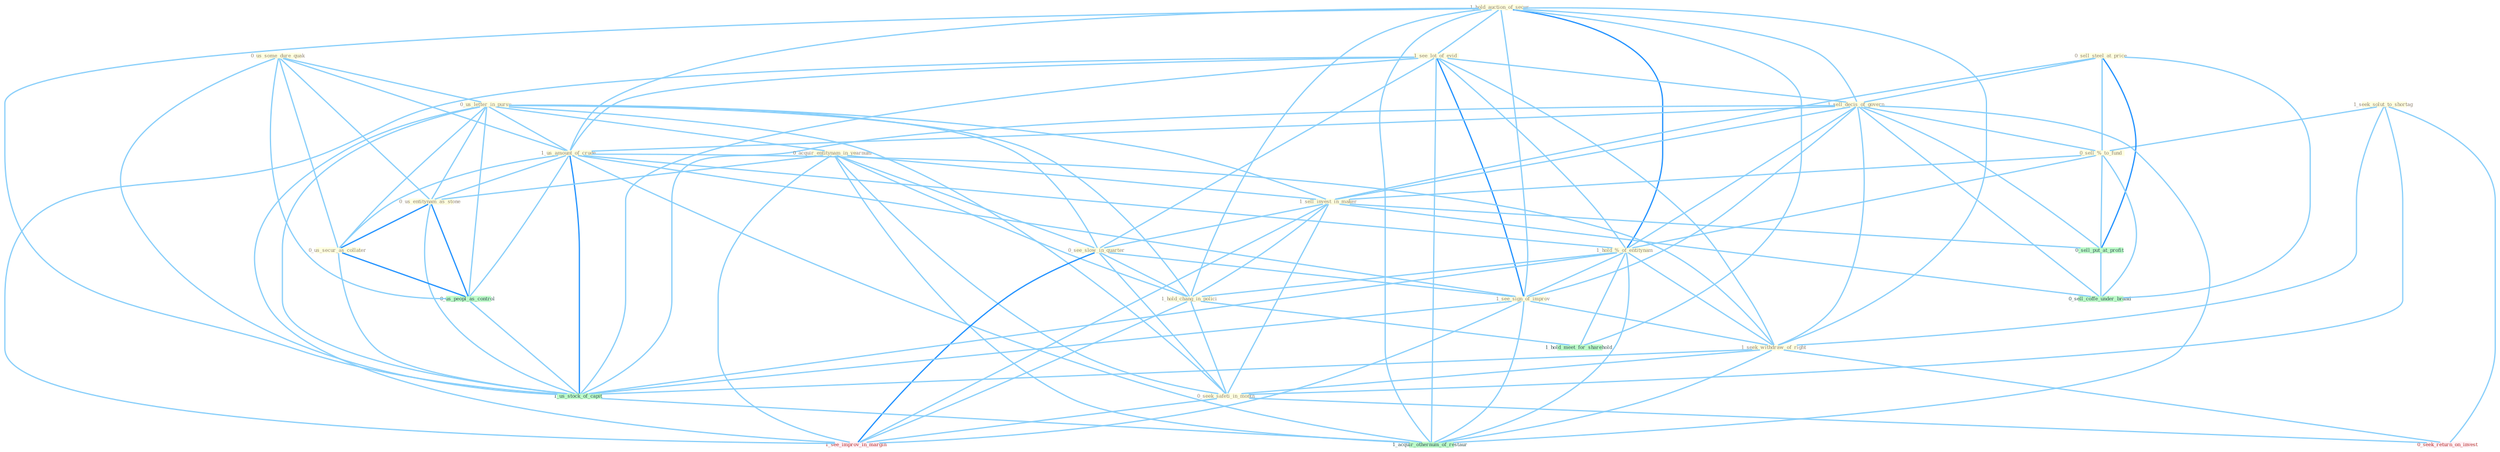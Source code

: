 Graph G{ 
    node
    [shape=polygon,style=filled,width=.5,height=.06,color="#BDFCC9",fixedsize=true,fontsize=4,
    fontcolor="#2f4f4f"];
    {node
    [color="#ffffe0", fontcolor="#8b7d6b"] "0_us_some_dure_quak " "1_hold_auction_of_secur " "1_see_lot_of_evid " "1_seek_solut_to_shortag " "0_sell_steel_at_price " "1_sell_decis_of_govern " "0_sell_%_to_fund " "0_us_letter_in_pursu " "1_us_amount_of_crude " "0_acquir_entitynam_in_yearnum " "1_sell_invest_in_maker " "0_us_entitynam_as_stone " "0_see_slow_in_quarter " "1_hold_%_of_entitynam " "1_see_sign_of_improv " "1_seek_withdraw_of_right " "0_us_secur_as_collater " "1_hold_chang_in_polici " "0_seek_safeti_in_month "}
{node [color="#fff0f5", fontcolor="#b22222"] "0_seek_return_on_invest " "1_see_improv_in_margin "}
edge [color="#B0E2FF"];

	"0_us_some_dure_quak " -- "0_us_letter_in_pursu " [w="1", color="#87cefa" ];
	"0_us_some_dure_quak " -- "1_us_amount_of_crude " [w="1", color="#87cefa" ];
	"0_us_some_dure_quak " -- "0_us_entitynam_as_stone " [w="1", color="#87cefa" ];
	"0_us_some_dure_quak " -- "0_us_secur_as_collater " [w="1", color="#87cefa" ];
	"0_us_some_dure_quak " -- "0_us_peopl_as_control " [w="1", color="#87cefa" ];
	"0_us_some_dure_quak " -- "1_us_stock_of_capit " [w="1", color="#87cefa" ];
	"1_hold_auction_of_secur " -- "1_see_lot_of_evid " [w="1", color="#87cefa" ];
	"1_hold_auction_of_secur " -- "1_sell_decis_of_govern " [w="1", color="#87cefa" ];
	"1_hold_auction_of_secur " -- "1_us_amount_of_crude " [w="1", color="#87cefa" ];
	"1_hold_auction_of_secur " -- "1_hold_%_of_entitynam " [w="2", color="#1e90ff" , len=0.8];
	"1_hold_auction_of_secur " -- "1_see_sign_of_improv " [w="1", color="#87cefa" ];
	"1_hold_auction_of_secur " -- "1_seek_withdraw_of_right " [w="1", color="#87cefa" ];
	"1_hold_auction_of_secur " -- "1_hold_chang_in_polici " [w="1", color="#87cefa" ];
	"1_hold_auction_of_secur " -- "1_us_stock_of_capit " [w="1", color="#87cefa" ];
	"1_hold_auction_of_secur " -- "1_hold_meet_for_sharehold " [w="1", color="#87cefa" ];
	"1_hold_auction_of_secur " -- "1_acquir_othernum_of_restaur " [w="1", color="#87cefa" ];
	"1_see_lot_of_evid " -- "1_sell_decis_of_govern " [w="1", color="#87cefa" ];
	"1_see_lot_of_evid " -- "1_us_amount_of_crude " [w="1", color="#87cefa" ];
	"1_see_lot_of_evid " -- "0_see_slow_in_quarter " [w="1", color="#87cefa" ];
	"1_see_lot_of_evid " -- "1_hold_%_of_entitynam " [w="1", color="#87cefa" ];
	"1_see_lot_of_evid " -- "1_see_sign_of_improv " [w="2", color="#1e90ff" , len=0.8];
	"1_see_lot_of_evid " -- "1_seek_withdraw_of_right " [w="1", color="#87cefa" ];
	"1_see_lot_of_evid " -- "1_us_stock_of_capit " [w="1", color="#87cefa" ];
	"1_see_lot_of_evid " -- "1_see_improv_in_margin " [w="1", color="#87cefa" ];
	"1_see_lot_of_evid " -- "1_acquir_othernum_of_restaur " [w="1", color="#87cefa" ];
	"1_seek_solut_to_shortag " -- "0_sell_%_to_fund " [w="1", color="#87cefa" ];
	"1_seek_solut_to_shortag " -- "1_seek_withdraw_of_right " [w="1", color="#87cefa" ];
	"1_seek_solut_to_shortag " -- "0_seek_safeti_in_month " [w="1", color="#87cefa" ];
	"1_seek_solut_to_shortag " -- "0_seek_return_on_invest " [w="1", color="#87cefa" ];
	"0_sell_steel_at_price " -- "1_sell_decis_of_govern " [w="1", color="#87cefa" ];
	"0_sell_steel_at_price " -- "0_sell_%_to_fund " [w="1", color="#87cefa" ];
	"0_sell_steel_at_price " -- "1_sell_invest_in_maker " [w="1", color="#87cefa" ];
	"0_sell_steel_at_price " -- "0_sell_put_at_profit " [w="2", color="#1e90ff" , len=0.8];
	"0_sell_steel_at_price " -- "0_sell_coffe_under_brand " [w="1", color="#87cefa" ];
	"1_sell_decis_of_govern " -- "0_sell_%_to_fund " [w="1", color="#87cefa" ];
	"1_sell_decis_of_govern " -- "1_us_amount_of_crude " [w="1", color="#87cefa" ];
	"1_sell_decis_of_govern " -- "1_sell_invest_in_maker " [w="1", color="#87cefa" ];
	"1_sell_decis_of_govern " -- "1_hold_%_of_entitynam " [w="1", color="#87cefa" ];
	"1_sell_decis_of_govern " -- "1_see_sign_of_improv " [w="1", color="#87cefa" ];
	"1_sell_decis_of_govern " -- "1_seek_withdraw_of_right " [w="1", color="#87cefa" ];
	"1_sell_decis_of_govern " -- "0_sell_put_at_profit " [w="1", color="#87cefa" ];
	"1_sell_decis_of_govern " -- "1_us_stock_of_capit " [w="1", color="#87cefa" ];
	"1_sell_decis_of_govern " -- "0_sell_coffe_under_brand " [w="1", color="#87cefa" ];
	"1_sell_decis_of_govern " -- "1_acquir_othernum_of_restaur " [w="1", color="#87cefa" ];
	"0_sell_%_to_fund " -- "1_sell_invest_in_maker " [w="1", color="#87cefa" ];
	"0_sell_%_to_fund " -- "1_hold_%_of_entitynam " [w="1", color="#87cefa" ];
	"0_sell_%_to_fund " -- "0_sell_put_at_profit " [w="1", color="#87cefa" ];
	"0_sell_%_to_fund " -- "0_sell_coffe_under_brand " [w="1", color="#87cefa" ];
	"0_us_letter_in_pursu " -- "1_us_amount_of_crude " [w="1", color="#87cefa" ];
	"0_us_letter_in_pursu " -- "0_acquir_entitynam_in_yearnum " [w="1", color="#87cefa" ];
	"0_us_letter_in_pursu " -- "1_sell_invest_in_maker " [w="1", color="#87cefa" ];
	"0_us_letter_in_pursu " -- "0_us_entitynam_as_stone " [w="1", color="#87cefa" ];
	"0_us_letter_in_pursu " -- "0_see_slow_in_quarter " [w="1", color="#87cefa" ];
	"0_us_letter_in_pursu " -- "0_us_secur_as_collater " [w="1", color="#87cefa" ];
	"0_us_letter_in_pursu " -- "1_hold_chang_in_polici " [w="1", color="#87cefa" ];
	"0_us_letter_in_pursu " -- "0_seek_safeti_in_month " [w="1", color="#87cefa" ];
	"0_us_letter_in_pursu " -- "0_us_peopl_as_control " [w="1", color="#87cefa" ];
	"0_us_letter_in_pursu " -- "1_us_stock_of_capit " [w="1", color="#87cefa" ];
	"0_us_letter_in_pursu " -- "1_see_improv_in_margin " [w="1", color="#87cefa" ];
	"1_us_amount_of_crude " -- "0_us_entitynam_as_stone " [w="1", color="#87cefa" ];
	"1_us_amount_of_crude " -- "1_hold_%_of_entitynam " [w="1", color="#87cefa" ];
	"1_us_amount_of_crude " -- "1_see_sign_of_improv " [w="1", color="#87cefa" ];
	"1_us_amount_of_crude " -- "1_seek_withdraw_of_right " [w="1", color="#87cefa" ];
	"1_us_amount_of_crude " -- "0_us_secur_as_collater " [w="1", color="#87cefa" ];
	"1_us_amount_of_crude " -- "0_us_peopl_as_control " [w="1", color="#87cefa" ];
	"1_us_amount_of_crude " -- "1_us_stock_of_capit " [w="2", color="#1e90ff" , len=0.8];
	"1_us_amount_of_crude " -- "1_acquir_othernum_of_restaur " [w="1", color="#87cefa" ];
	"0_acquir_entitynam_in_yearnum " -- "1_sell_invest_in_maker " [w="1", color="#87cefa" ];
	"0_acquir_entitynam_in_yearnum " -- "0_us_entitynam_as_stone " [w="1", color="#87cefa" ];
	"0_acquir_entitynam_in_yearnum " -- "0_see_slow_in_quarter " [w="1", color="#87cefa" ];
	"0_acquir_entitynam_in_yearnum " -- "1_hold_chang_in_polici " [w="1", color="#87cefa" ];
	"0_acquir_entitynam_in_yearnum " -- "0_seek_safeti_in_month " [w="1", color="#87cefa" ];
	"0_acquir_entitynam_in_yearnum " -- "1_see_improv_in_margin " [w="1", color="#87cefa" ];
	"0_acquir_entitynam_in_yearnum " -- "1_acquir_othernum_of_restaur " [w="1", color="#87cefa" ];
	"1_sell_invest_in_maker " -- "0_see_slow_in_quarter " [w="1", color="#87cefa" ];
	"1_sell_invest_in_maker " -- "1_hold_chang_in_polici " [w="1", color="#87cefa" ];
	"1_sell_invest_in_maker " -- "0_seek_safeti_in_month " [w="1", color="#87cefa" ];
	"1_sell_invest_in_maker " -- "0_sell_put_at_profit " [w="1", color="#87cefa" ];
	"1_sell_invest_in_maker " -- "1_see_improv_in_margin " [w="1", color="#87cefa" ];
	"1_sell_invest_in_maker " -- "0_sell_coffe_under_brand " [w="1", color="#87cefa" ];
	"0_us_entitynam_as_stone " -- "0_us_secur_as_collater " [w="2", color="#1e90ff" , len=0.8];
	"0_us_entitynam_as_stone " -- "0_us_peopl_as_control " [w="2", color="#1e90ff" , len=0.8];
	"0_us_entitynam_as_stone " -- "1_us_stock_of_capit " [w="1", color="#87cefa" ];
	"0_see_slow_in_quarter " -- "1_see_sign_of_improv " [w="1", color="#87cefa" ];
	"0_see_slow_in_quarter " -- "1_hold_chang_in_polici " [w="1", color="#87cefa" ];
	"0_see_slow_in_quarter " -- "0_seek_safeti_in_month " [w="1", color="#87cefa" ];
	"0_see_slow_in_quarter " -- "1_see_improv_in_margin " [w="2", color="#1e90ff" , len=0.8];
	"1_hold_%_of_entitynam " -- "1_see_sign_of_improv " [w="1", color="#87cefa" ];
	"1_hold_%_of_entitynam " -- "1_seek_withdraw_of_right " [w="1", color="#87cefa" ];
	"1_hold_%_of_entitynam " -- "1_hold_chang_in_polici " [w="1", color="#87cefa" ];
	"1_hold_%_of_entitynam " -- "1_us_stock_of_capit " [w="1", color="#87cefa" ];
	"1_hold_%_of_entitynam " -- "1_hold_meet_for_sharehold " [w="1", color="#87cefa" ];
	"1_hold_%_of_entitynam " -- "1_acquir_othernum_of_restaur " [w="1", color="#87cefa" ];
	"1_see_sign_of_improv " -- "1_seek_withdraw_of_right " [w="1", color="#87cefa" ];
	"1_see_sign_of_improv " -- "1_us_stock_of_capit " [w="1", color="#87cefa" ];
	"1_see_sign_of_improv " -- "1_see_improv_in_margin " [w="1", color="#87cefa" ];
	"1_see_sign_of_improv " -- "1_acquir_othernum_of_restaur " [w="1", color="#87cefa" ];
	"1_seek_withdraw_of_right " -- "0_seek_safeti_in_month " [w="1", color="#87cefa" ];
	"1_seek_withdraw_of_right " -- "0_seek_return_on_invest " [w="1", color="#87cefa" ];
	"1_seek_withdraw_of_right " -- "1_us_stock_of_capit " [w="1", color="#87cefa" ];
	"1_seek_withdraw_of_right " -- "1_acquir_othernum_of_restaur " [w="1", color="#87cefa" ];
	"0_us_secur_as_collater " -- "0_us_peopl_as_control " [w="2", color="#1e90ff" , len=0.8];
	"0_us_secur_as_collater " -- "1_us_stock_of_capit " [w="1", color="#87cefa" ];
	"1_hold_chang_in_polici " -- "0_seek_safeti_in_month " [w="1", color="#87cefa" ];
	"1_hold_chang_in_polici " -- "1_see_improv_in_margin " [w="1", color="#87cefa" ];
	"1_hold_chang_in_polici " -- "1_hold_meet_for_sharehold " [w="1", color="#87cefa" ];
	"0_seek_safeti_in_month " -- "0_seek_return_on_invest " [w="1", color="#87cefa" ];
	"0_seek_safeti_in_month " -- "1_see_improv_in_margin " [w="1", color="#87cefa" ];
	"0_us_peopl_as_control " -- "1_us_stock_of_capit " [w="1", color="#87cefa" ];
	"0_sell_put_at_profit " -- "0_sell_coffe_under_brand " [w="1", color="#87cefa" ];
	"1_us_stock_of_capit " -- "1_acquir_othernum_of_restaur " [w="1", color="#87cefa" ];
}